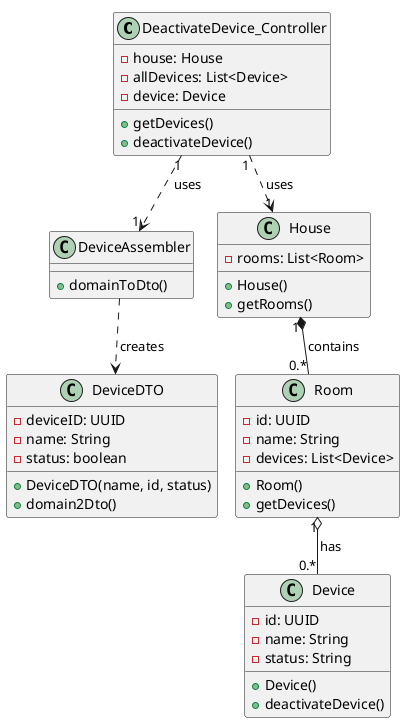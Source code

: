 @startuml
!pragma layout smetana


class DeactivateDevice_Controller {
    'Attributes'
    - house: House
    - allDevices: List<Device>
    - device: Device

    'Methods'
    +getDevices()
    +deactivateDevice()
}

class DeviceAssembler{
    'Methods'

    +domainToDto()
}

class DeviceDTO{
    'Attributes'
    - deviceID: UUID
    - name: String
    - status: boolean

    'Methods'
    +DeviceDTO(name, id, status)
    +domain2Dto()
}

class House {
    'Attributes'
    - rooms: List<Room>

    'Methods'
    +House()
    +getRooms()
}

class Room{
    'Attributes'
    - id: UUID
    - name: String
    - devices: List<Device>

    'Methods'
    +Room()
    +getDevices()
}

class Device {
    'Attributes'
    - id: UUID
    - name: String
    - status: String

    'Methods'
    +Device()
    +deactivateDevice()
}

DeactivateDevice_Controller "1" ..> "1" House : uses
DeactivateDevice_Controller "1" ..> "1" DeviceAssembler : uses
DeviceAssembler ..>  DeviceDTO : creates
House "1" *-- "0.*" Room : contains
Room "1" o-- "0.*" Device : has
@enduml